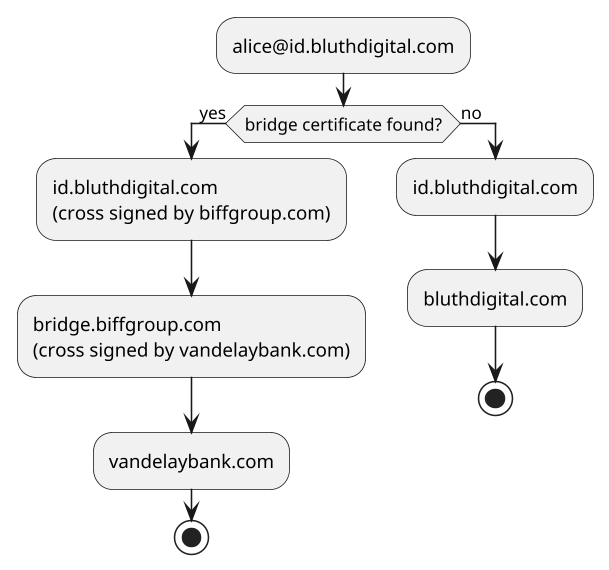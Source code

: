 @startuml
skinparam dpi 150

:alice@id.bluthdigital.com;
if (bridge certificate found?) then (yes)
:id.bluthdigital.com
(cross signed by biffgroup.com);
:bridge.biffgroup.com
(cross signed by vandelaybank.com);
:vandelaybank.com;
stop;
else (no)
:id.bluthdigital.com;
:bluthdigital.com;
stop;
endif
@enduml